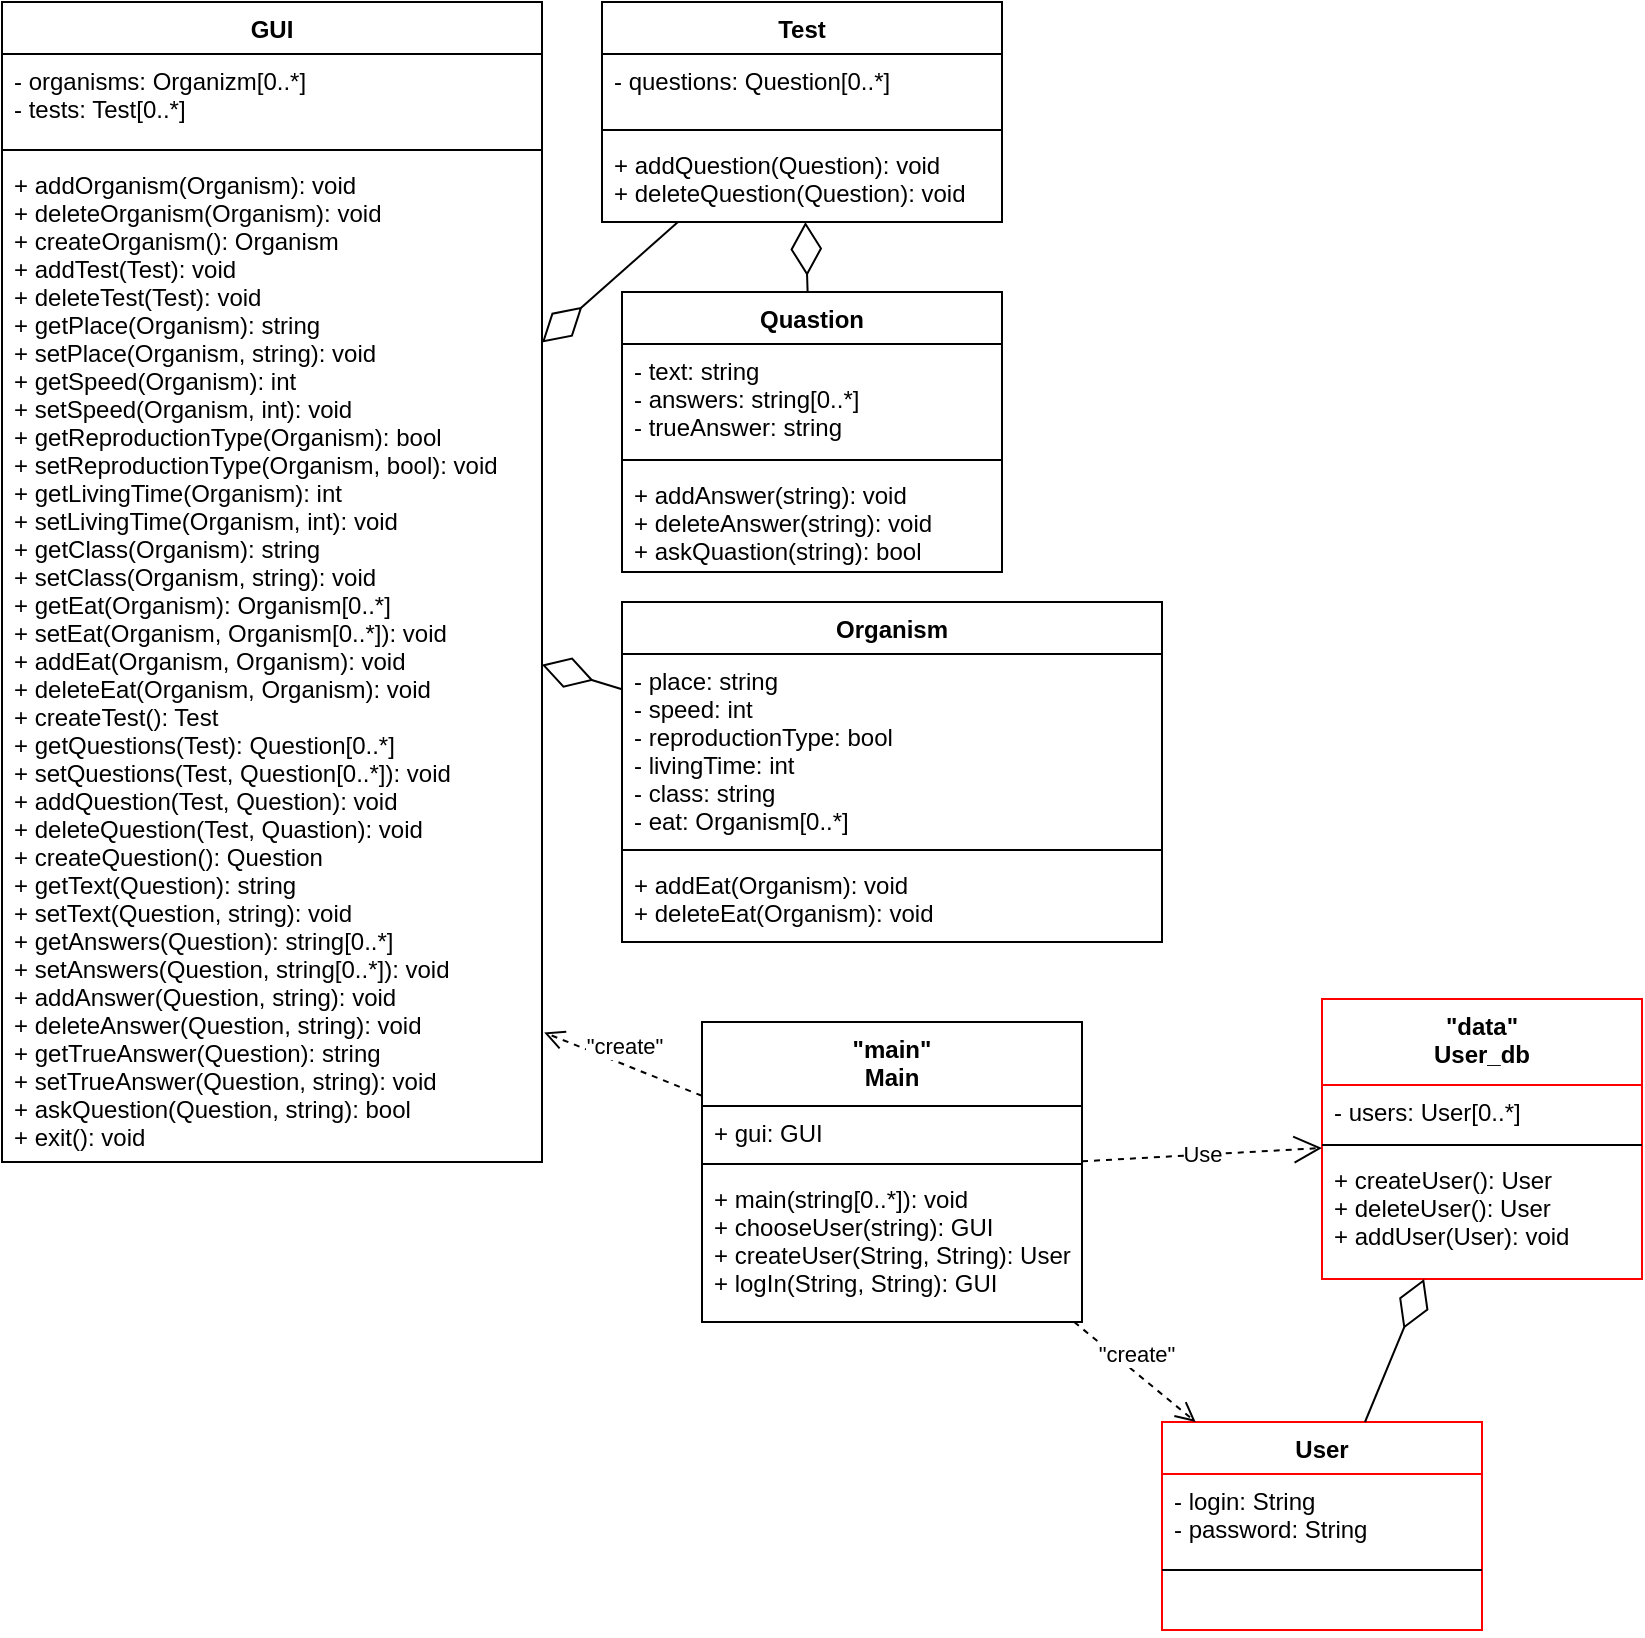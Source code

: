 <mxfile version="12.2.2" type="device" pages="1"><diagram id="Wq7GN9JAdPdPRqMJCTW3" name="Page-1"><mxGraphModel dx="1005" dy="584" grid="1" gridSize="10" guides="1" tooltips="1" connect="1" arrows="1" fold="1" page="1" pageScale="1" pageWidth="827" pageHeight="1169" math="0" shadow="0"><root><mxCell id="0"/><mxCell id="1" parent="0"/><mxCell id="7-B2YhpawIQ-DdVbOOLG-5" value="Organism" style="swimlane;fontStyle=1;align=center;verticalAlign=top;childLayout=stackLayout;horizontal=1;startSize=26;horizontalStack=0;resizeParent=1;resizeParentMax=0;resizeLast=0;collapsible=1;marginBottom=0;" parent="1" vertex="1"><mxGeometry x="350" y="320" width="270" height="170" as="geometry"/></mxCell><mxCell id="7-B2YhpawIQ-DdVbOOLG-6" value="- place: string&#10;- speed: int&#10;- reproductionType: bool&#10;- livingTime: int&#10;- class: string&#10;- eat: Organism[0..*]&#10;" style="text;strokeColor=none;fillColor=none;align=left;verticalAlign=top;spacingLeft=4;spacingRight=4;overflow=hidden;rotatable=0;points=[[0,0.5],[1,0.5]];portConstraint=eastwest;" parent="7-B2YhpawIQ-DdVbOOLG-5" vertex="1"><mxGeometry y="26" width="270" height="94" as="geometry"/></mxCell><mxCell id="7-B2YhpawIQ-DdVbOOLG-7" value="" style="line;strokeWidth=1;fillColor=none;align=left;verticalAlign=middle;spacingTop=-1;spacingLeft=3;spacingRight=3;rotatable=0;labelPosition=right;points=[];portConstraint=eastwest;" parent="7-B2YhpawIQ-DdVbOOLG-5" vertex="1"><mxGeometry y="120" width="270" height="8" as="geometry"/></mxCell><mxCell id="7-B2YhpawIQ-DdVbOOLG-8" value="+ addEat(Organism): void&#10;+ deleteEat(Organism): void" style="text;strokeColor=none;fillColor=none;align=left;verticalAlign=top;spacingLeft=4;spacingRight=4;overflow=hidden;rotatable=0;points=[[0,0.5],[1,0.5]];portConstraint=eastwest;" parent="7-B2YhpawIQ-DdVbOOLG-5" vertex="1"><mxGeometry y="128" width="270" height="42" as="geometry"/></mxCell><mxCell id="-FsxiZH_q6cT2GIHs350-1" value="Test" style="swimlane;fontStyle=1;align=center;verticalAlign=top;childLayout=stackLayout;horizontal=1;startSize=26;horizontalStack=0;resizeParent=1;resizeParentMax=0;resizeLast=0;collapsible=1;marginBottom=0;" parent="1" vertex="1"><mxGeometry x="340" y="20" width="200" height="110" as="geometry"/></mxCell><mxCell id="-FsxiZH_q6cT2GIHs350-2" value="- questions: Question[0..*]" style="text;strokeColor=none;fillColor=none;align=left;verticalAlign=top;spacingLeft=4;spacingRight=4;overflow=hidden;rotatable=0;points=[[0,0.5],[1,0.5]];portConstraint=eastwest;" parent="-FsxiZH_q6cT2GIHs350-1" vertex="1"><mxGeometry y="26" width="200" height="34" as="geometry"/></mxCell><mxCell id="-FsxiZH_q6cT2GIHs350-3" value="" style="line;strokeWidth=1;fillColor=none;align=left;verticalAlign=middle;spacingTop=-1;spacingLeft=3;spacingRight=3;rotatable=0;labelPosition=right;points=[];portConstraint=eastwest;" parent="-FsxiZH_q6cT2GIHs350-1" vertex="1"><mxGeometry y="60" width="200" height="8" as="geometry"/></mxCell><mxCell id="-FsxiZH_q6cT2GIHs350-4" value="+ addQuestion(Question): void&#10;+ deleteQuestion(Question): void" style="text;strokeColor=none;fillColor=none;align=left;verticalAlign=top;spacingLeft=4;spacingRight=4;overflow=hidden;rotatable=0;points=[[0,0.5],[1,0.5]];portConstraint=eastwest;" parent="-FsxiZH_q6cT2GIHs350-1" vertex="1"><mxGeometry y="68" width="200" height="42" as="geometry"/></mxCell><mxCell id="-FsxiZH_q6cT2GIHs350-5" value="Quastion" style="swimlane;fontStyle=1;align=center;verticalAlign=top;childLayout=stackLayout;horizontal=1;startSize=26;horizontalStack=0;resizeParent=1;resizeParentMax=0;resizeLast=0;collapsible=1;marginBottom=0;" parent="1" vertex="1"><mxGeometry x="350" y="165" width="190" height="140" as="geometry"/></mxCell><mxCell id="-FsxiZH_q6cT2GIHs350-6" value="- text: string&#10;- answers: string[0..*]&#10;- trueAnswer: string" style="text;strokeColor=none;fillColor=none;align=left;verticalAlign=top;spacingLeft=4;spacingRight=4;overflow=hidden;rotatable=0;points=[[0,0.5],[1,0.5]];portConstraint=eastwest;" parent="-FsxiZH_q6cT2GIHs350-5" vertex="1"><mxGeometry y="26" width="190" height="54" as="geometry"/></mxCell><mxCell id="-FsxiZH_q6cT2GIHs350-7" value="" style="line;strokeWidth=1;fillColor=none;align=left;verticalAlign=middle;spacingTop=-1;spacingLeft=3;spacingRight=3;rotatable=0;labelPosition=right;points=[];portConstraint=eastwest;" parent="-FsxiZH_q6cT2GIHs350-5" vertex="1"><mxGeometry y="80" width="190" height="8" as="geometry"/></mxCell><mxCell id="-FsxiZH_q6cT2GIHs350-8" value="+ addAnswer(string): void&#10;+ deleteAnswer(string): void&#10;+ askQuastion(string): bool" style="text;strokeColor=none;fillColor=none;align=left;verticalAlign=top;spacingLeft=4;spacingRight=4;overflow=hidden;rotatable=0;points=[[0,0.5],[1,0.5]];portConstraint=eastwest;" parent="-FsxiZH_q6cT2GIHs350-5" vertex="1"><mxGeometry y="88" width="190" height="52" as="geometry"/></mxCell><mxCell id="-FsxiZH_q6cT2GIHs350-10" value="" style="endArrow=diamondThin;endFill=0;endSize=24;html=1;" parent="1" source="-FsxiZH_q6cT2GIHs350-5" target="-FsxiZH_q6cT2GIHs350-1" edge="1"><mxGeometry width="160" relative="1" as="geometry"><mxPoint x="70" y="520" as="sourcePoint"/><mxPoint x="230" y="520" as="targetPoint"/></mxGeometry></mxCell><mxCell id="-FsxiZH_q6cT2GIHs350-11" value="GUI" style="swimlane;fontStyle=1;align=center;verticalAlign=top;childLayout=stackLayout;horizontal=1;startSize=26;horizontalStack=0;resizeParent=1;resizeParentMax=0;resizeLast=0;collapsible=1;marginBottom=0;" parent="1" vertex="1"><mxGeometry x="40" y="20" width="270" height="580" as="geometry"><mxRectangle x="40" y="20" width="50" height="26" as="alternateBounds"/></mxGeometry></mxCell><mxCell id="-FsxiZH_q6cT2GIHs350-12" value="- organisms: Organizm[0..*]&#10;- tests: Test[0..*]" style="text;strokeColor=none;fillColor=none;align=left;verticalAlign=top;spacingLeft=4;spacingRight=4;overflow=hidden;rotatable=0;points=[[0,0.5],[1,0.5]];portConstraint=eastwest;" parent="-FsxiZH_q6cT2GIHs350-11" vertex="1"><mxGeometry y="26" width="270" height="44" as="geometry"/></mxCell><mxCell id="-FsxiZH_q6cT2GIHs350-13" value="" style="line;strokeWidth=1;fillColor=none;align=left;verticalAlign=middle;spacingTop=-1;spacingLeft=3;spacingRight=3;rotatable=0;labelPosition=right;points=[];portConstraint=eastwest;" parent="-FsxiZH_q6cT2GIHs350-11" vertex="1"><mxGeometry y="70" width="270" height="8" as="geometry"/></mxCell><mxCell id="-FsxiZH_q6cT2GIHs350-14" value="+ addOrganism(Organism): void&#10;+ deleteOrganism(Organism): void&#10;+ createOrganism(): Organism&#10;+ addTest(Test): void&#10;+ deleteTest(Test): void&#10;+ getPlace(Organism): string&#10;+ setPlace(Organism, string): void&#10;+ getSpeed(Organism): int&#10;+ setSpeed(Organism, int): void&#10;+ getReproductionType(Organism): bool&#10;+ setReproductionType(Organism, bool): void&#10;+ getLivingTime(Organism): int&#10;+ setLivingTime(Organism, int): void&#10;+ getClass(Organism): string&#10;+ setClass(Organism, string): void&#10;+ getEat(Organism): Organism[0..*]&#10;+ setEat(Organism, Organism[0..*]): void&#10;+ addEat(Organism, Organism): void&#10;+ deleteEat(Organism, Organism): void&#10;+ createTest(): Test&#10;+ getQuestions(Test): Question[0..*]&#10;+ setQuestions(Test, Question[0..*]): void&#10;+ addQuestion(Test, Question): void&#10;+ deleteQuestion(Test, Quastion): void&#10;+ createQuestion(): Question&#10;+ getText(Question): string&#10;+ setText(Question, string): void&#10;+ getAnswers(Question): string[0..*]&#10;+ setAnswers(Question, string[0..*]): void&#10;+ addAnswer(Question, string): void&#10;+ deleteAnswer(Question, string): void&#10;+ getTrueAnswer(Question): string&#10;+ setTrueAnswer(Question, string): void&#10;+ askQuestion(Question, string): bool&#10;+ exit(): void" style="text;strokeColor=none;fillColor=none;align=left;verticalAlign=top;spacingLeft=4;spacingRight=4;overflow=hidden;rotatable=0;points=[[0,0.5],[1,0.5]];portConstraint=eastwest;" parent="-FsxiZH_q6cT2GIHs350-11" vertex="1"><mxGeometry y="78" width="270" height="502" as="geometry"/></mxCell><mxCell id="-FsxiZH_q6cT2GIHs350-15" value="" style="endArrow=diamondThin;endFill=0;endSize=24;html=1;" parent="1" source="7-B2YhpawIQ-DdVbOOLG-5" target="-FsxiZH_q6cT2GIHs350-11" edge="1"><mxGeometry width="160" relative="1" as="geometry"><mxPoint x="340" y="309" as="sourcePoint"/><mxPoint x="500" y="309" as="targetPoint"/></mxGeometry></mxCell><mxCell id="-FsxiZH_q6cT2GIHs350-16" value="" style="endArrow=diamondThin;endFill=0;endSize=24;html=1;" parent="1" source="-FsxiZH_q6cT2GIHs350-1" target="-FsxiZH_q6cT2GIHs350-11" edge="1"><mxGeometry width="160" relative="1" as="geometry"><mxPoint x="450" y="250" as="sourcePoint"/><mxPoint x="230" y="600" as="targetPoint"/></mxGeometry></mxCell><mxCell id="07VNLntp-ru3yXwpi6Oe-1" value="&quot;main&quot;&#10;Main" style="swimlane;fontStyle=1;align=center;verticalAlign=top;childLayout=stackLayout;horizontal=1;startSize=42;horizontalStack=0;resizeParent=1;resizeParentMax=0;resizeLast=0;collapsible=1;marginBottom=0;" parent="1" vertex="1"><mxGeometry x="390" y="530" width="190" height="150" as="geometry"/></mxCell><mxCell id="07VNLntp-ru3yXwpi6Oe-2" value="+ gui: GUI" style="text;strokeColor=none;fillColor=none;align=left;verticalAlign=top;spacingLeft=4;spacingRight=4;overflow=hidden;rotatable=0;points=[[0,0.5],[1,0.5]];portConstraint=eastwest;" parent="07VNLntp-ru3yXwpi6Oe-1" vertex="1"><mxGeometry y="42" width="190" height="25" as="geometry"/></mxCell><mxCell id="07VNLntp-ru3yXwpi6Oe-3" value="" style="line;strokeWidth=1;fillColor=none;align=left;verticalAlign=middle;spacingTop=-1;spacingLeft=3;spacingRight=3;rotatable=0;labelPosition=right;points=[];portConstraint=eastwest;" parent="07VNLntp-ru3yXwpi6Oe-1" vertex="1"><mxGeometry y="67" width="190" height="8" as="geometry"/></mxCell><mxCell id="07VNLntp-ru3yXwpi6Oe-4" value="+ main(string[0..*]): void&#10;+ chooseUser(string): GUI&#10;+ createUser(String, String): User&#10;+ logIn(String, String): GUI&#10;" style="text;strokeColor=none;fillColor=none;align=left;verticalAlign=top;spacingLeft=4;spacingRight=4;overflow=hidden;rotatable=0;points=[[0,0.5],[1,0.5]];portConstraint=eastwest;" parent="07VNLntp-ru3yXwpi6Oe-1" vertex="1"><mxGeometry y="75" width="190" height="75" as="geometry"/></mxCell><mxCell id="sc3aby66CTcVLUSb41dZ-1" value="&quot;create&quot;" style="html=1;verticalAlign=bottom;endArrow=open;dashed=1;endSize=8;entryX=1.004;entryY=0.871;entryDx=0;entryDy=0;entryPerimeter=0;" parent="1" source="07VNLntp-ru3yXwpi6Oe-1" target="-FsxiZH_q6cT2GIHs350-14" edge="1"><mxGeometry relative="1" as="geometry"><mxPoint x="390" y="640" as="sourcePoint"/><mxPoint x="320" y="280" as="targetPoint"/></mxGeometry></mxCell><mxCell id="I27Yh8uVWeLFWVJh0B2H-1" value="&quot;data&quot;&#10;User_db" style="swimlane;fontStyle=1;align=center;verticalAlign=top;childLayout=stackLayout;horizontal=1;startSize=43;horizontalStack=0;resizeParent=1;resizeParentMax=0;resizeLast=0;collapsible=1;marginBottom=0;strokeColor=#FF0000;" vertex="1" parent="1"><mxGeometry x="700" y="518.5" width="160" height="140" as="geometry"/></mxCell><mxCell id="I27Yh8uVWeLFWVJh0B2H-2" value="- users: User[0..*] " style="text;strokeColor=none;fillColor=none;align=left;verticalAlign=top;spacingLeft=4;spacingRight=4;overflow=hidden;rotatable=0;points=[[0,0.5],[1,0.5]];portConstraint=eastwest;" vertex="1" parent="I27Yh8uVWeLFWVJh0B2H-1"><mxGeometry y="43" width="160" height="26" as="geometry"/></mxCell><mxCell id="I27Yh8uVWeLFWVJh0B2H-3" value="" style="line;strokeWidth=1;fillColor=none;align=left;verticalAlign=middle;spacingTop=-1;spacingLeft=3;spacingRight=3;rotatable=0;labelPosition=right;points=[];portConstraint=eastwest;" vertex="1" parent="I27Yh8uVWeLFWVJh0B2H-1"><mxGeometry y="69" width="160" height="8" as="geometry"/></mxCell><mxCell id="I27Yh8uVWeLFWVJh0B2H-4" value="+ createUser(): User&#10;+ deleteUser(): User&#10;+ addUser(User): void&#10;" style="text;strokeColor=none;fillColor=none;align=left;verticalAlign=top;spacingLeft=4;spacingRight=4;overflow=hidden;rotatable=0;points=[[0,0.5],[1,0.5]];portConstraint=eastwest;" vertex="1" parent="I27Yh8uVWeLFWVJh0B2H-1"><mxGeometry y="77" width="160" height="63" as="geometry"/></mxCell><mxCell id="I27Yh8uVWeLFWVJh0B2H-5" value="User" style="swimlane;fontStyle=1;align=center;verticalAlign=top;childLayout=stackLayout;horizontal=1;startSize=26;horizontalStack=0;resizeParent=1;resizeParentMax=0;resizeLast=0;collapsible=1;marginBottom=0;strokeColor=#FF0000;" vertex="1" parent="1"><mxGeometry x="620" y="730" width="160" height="104" as="geometry"/></mxCell><mxCell id="I27Yh8uVWeLFWVJh0B2H-6" value="- login: String&#10;- password: String" style="text;strokeColor=none;fillColor=none;align=left;verticalAlign=top;spacingLeft=4;spacingRight=4;overflow=hidden;rotatable=0;points=[[0,0.5],[1,0.5]];portConstraint=eastwest;" vertex="1" parent="I27Yh8uVWeLFWVJh0B2H-5"><mxGeometry y="26" width="160" height="44" as="geometry"/></mxCell><mxCell id="I27Yh8uVWeLFWVJh0B2H-7" value="" style="line;strokeWidth=1;fillColor=none;align=left;verticalAlign=middle;spacingTop=-1;spacingLeft=3;spacingRight=3;rotatable=0;labelPosition=right;points=[];portConstraint=eastwest;" vertex="1" parent="I27Yh8uVWeLFWVJh0B2H-5"><mxGeometry y="70" width="160" height="8" as="geometry"/></mxCell><mxCell id="I27Yh8uVWeLFWVJh0B2H-8" value=" " style="text;strokeColor=none;fillColor=none;align=left;verticalAlign=top;spacingLeft=4;spacingRight=4;overflow=hidden;rotatable=0;points=[[0,0.5],[1,0.5]];portConstraint=eastwest;" vertex="1" parent="I27Yh8uVWeLFWVJh0B2H-5"><mxGeometry y="78" width="160" height="26" as="geometry"/></mxCell><mxCell id="I27Yh8uVWeLFWVJh0B2H-9" value="" style="endArrow=diamondThin;endFill=0;endSize=24;html=1;fontColor=#000000;labelBackgroundColor=#FFFFFF;" edge="1" parent="1" source="I27Yh8uVWeLFWVJh0B2H-5" target="I27Yh8uVWeLFWVJh0B2H-1"><mxGeometry width="160" relative="1" as="geometry"><mxPoint x="630" y="690" as="sourcePoint"/><mxPoint x="790" y="690" as="targetPoint"/></mxGeometry></mxCell><mxCell id="I27Yh8uVWeLFWVJh0B2H-11" value="Use" style="endArrow=open;endSize=12;dashed=1;html=1;fontColor=#000000;" edge="1" parent="1" source="07VNLntp-ru3yXwpi6Oe-1" target="I27Yh8uVWeLFWVJh0B2H-1"><mxGeometry width="160" relative="1" as="geometry"><mxPoint x="680" y="450" as="sourcePoint"/><mxPoint x="840" y="450" as="targetPoint"/></mxGeometry></mxCell><mxCell id="I27Yh8uVWeLFWVJh0B2H-12" value="&quot;create&quot;" style="html=1;verticalAlign=bottom;endArrow=open;dashed=1;endSize=8;" edge="1" parent="1" source="07VNLntp-ru3yXwpi6Oe-1" target="I27Yh8uVWeLFWVJh0B2H-5"><mxGeometry relative="1" as="geometry"><mxPoint x="410" y="564.464" as="sourcePoint"/><mxPoint x="321.08" y="545.242" as="targetPoint"/></mxGeometry></mxCell></root></mxGraphModel></diagram></mxfile>